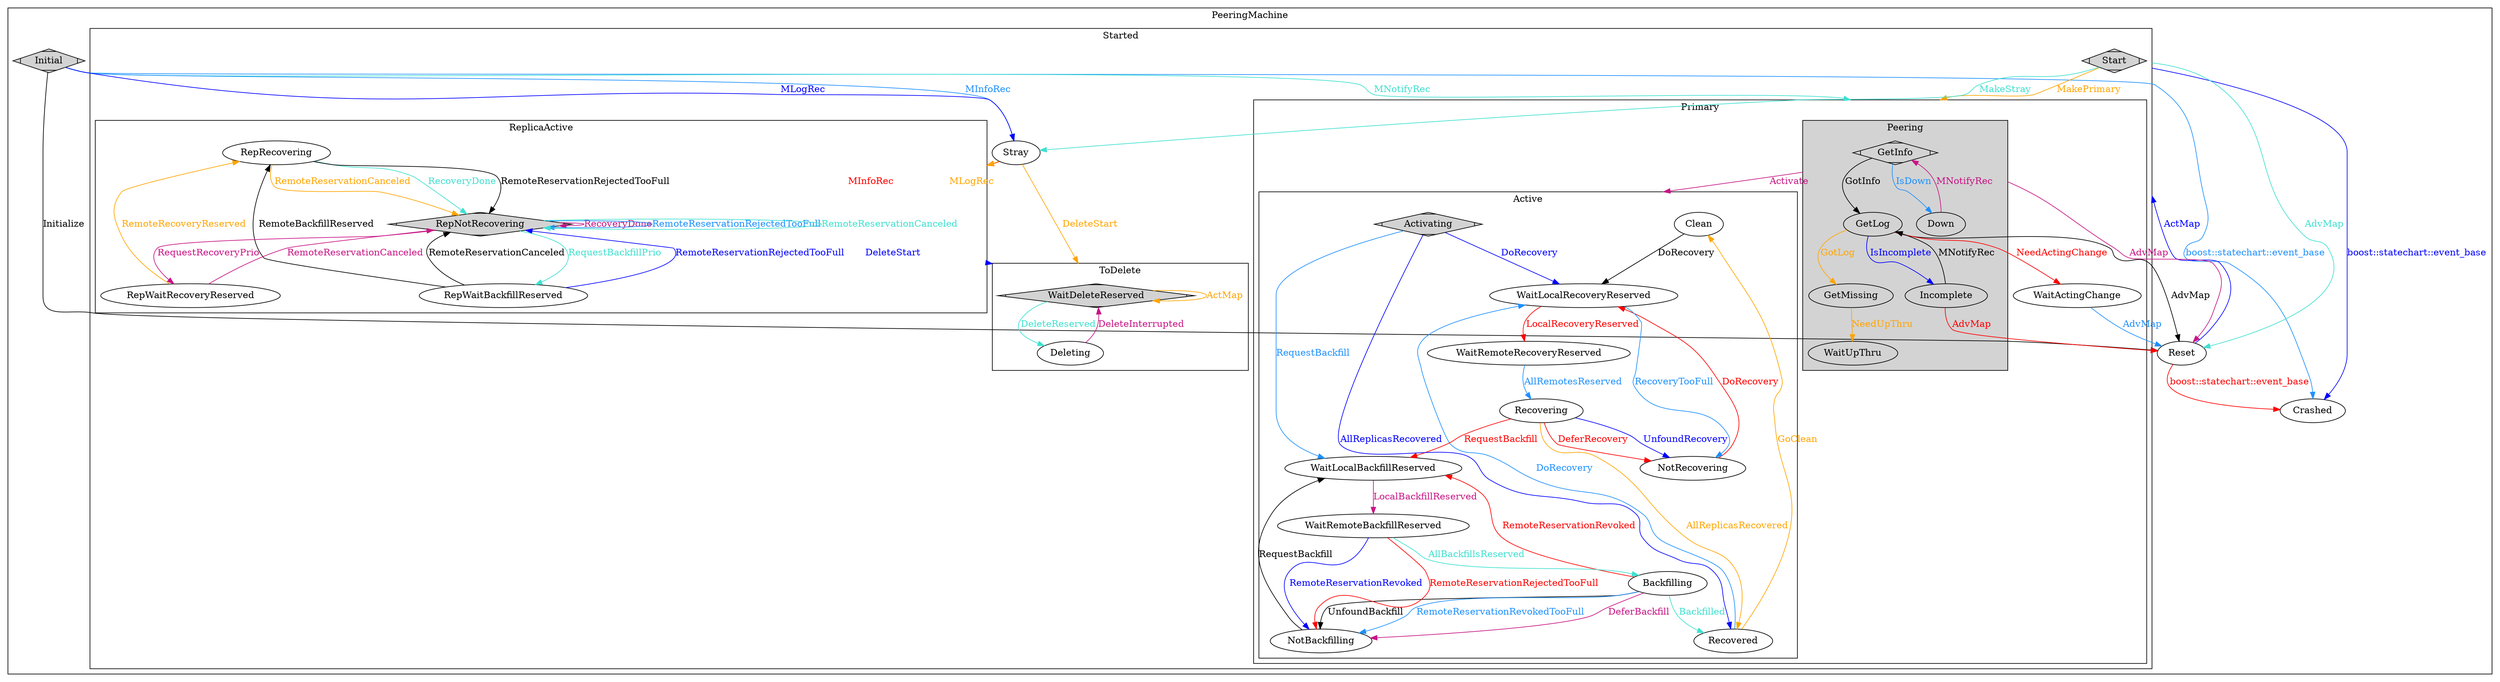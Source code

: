 digraph G {
	size="1080,1080"
	compound=true;
	subgraph cluster0 {
		label = "PeeringMachine";
		color = "black";
		Crashed;
		Initial[shape=Mdiamond style=filled fillcolor=lightgrey];
		Reset;
		subgraph cluster1 {
			label = "Started";
			color = "black";
			Start[shape=Mdiamond style=filled fillcolor=lightgrey];
			subgraph cluster2 {
				label = "Primary";
				color = "black";
				WaitActingChange;
				subgraph cluster3 {
					label = "Peering";
					color = "black";
					style = "filled";
					fillcolor = "lightgrey";
					GetInfo[shape=Mdiamond style=filled fillcolor=lightgrey];
					GetLog;
					GetMissing;
					WaitUpThru;
					Down;
					Incomplete;
				}
				subgraph cluster4 {
					label = "Active";
					color = "black";
					Clean;
					Recovered;
					Backfilling;
					WaitRemoteBackfillReserved;
					WaitLocalBackfillReserved;
					NotBackfilling;
					NotRecovering;
					Recovering;
					WaitRemoteRecoveryReserved;
					WaitLocalRecoveryReserved;
					Activating[shape=Mdiamond style=filled fillcolor=lightgrey];
				}
			}
			subgraph cluster5 {
				label = "ReplicaActive";
				color = "black";
				RepRecovering;
				RepWaitBackfillReserved;
				RepWaitRecoveryReserved;
				RepNotRecovering[shape=Mdiamond style=filled fillcolor=lightgrey];
			}
			Stray;
			subgraph cluster6 {
				label = "ToDelete";
				color = "black";
				WaitDeleteReserved[shape=Mdiamond style=filled fillcolor=lightgrey];
				Deleting;
			}
		}
	}
Initial -> Reset [label="Initialize",color="#000000",fontcolor="#000000",];
Initial -> Crashed [label="boost::statechart::event_base",color="#1e90ff",fontcolor="#1e90ff",];
Reset -> Crashed [label="boost::statechart::event_base",color="#ff0000",fontcolor="#ff0000",];
Start -> Crashed [label="boost::statechart::event_base",color="#0000ff",fontcolor="#0000ff",ltail=cluster1,];
Start -> GetInfo [label="MakePrimary",color="#ffa500",fontcolor="#ffa500",lhead=cluster2,];
Start -> Stray [label="MakeStray",color="#40e0d0",fontcolor="#40e0d0",];
GetInfo -> Activating [label="Activate",color="#c71585",fontcolor="#c71585",ltail=cluster3,lhead=cluster4,];
Clean -> WaitLocalRecoveryReserved [label="DoRecovery",color="#000000",fontcolor="#000000",];
Recovered -> WaitLocalRecoveryReserved [label="DoRecovery",color="#1e90ff",fontcolor="#1e90ff",];
NotRecovering -> WaitLocalRecoveryReserved [label="DoRecovery",color="#ff0000",fontcolor="#ff0000",];
Activating -> WaitLocalRecoveryReserved [label="DoRecovery",color="#0000ff",fontcolor="#0000ff",];
Recovered -> Clean [label="GoClean",color="#ffa500",fontcolor="#ffa500",];
WaitRemoteBackfillReserved -> Backfilling [label="AllBackfillsReserved",color="#40e0d0",fontcolor="#40e0d0",];
WaitLocalBackfillReserved -> WaitRemoteBackfillReserved [label="LocalBackfillReserved",color="#c71585",fontcolor="#c71585",];
NotBackfilling -> WaitLocalBackfillReserved [label="RequestBackfill",color="#000000",fontcolor="#000000",];
Activating -> WaitLocalBackfillReserved [label="RequestBackfill",color="#1e90ff",fontcolor="#1e90ff",];
Recovering -> WaitLocalBackfillReserved [label="RequestBackfill",color="#ff0000",fontcolor="#ff0000",];
RepNotRecovering -> WaitDeleteReserved [label="DeleteStart",color="#0000ff",fontcolor="#0000ff",ltail=cluster5,lhead=cluster6,];
Stray -> WaitDeleteReserved [label="DeleteStart",color="#ffa500",fontcolor="#ffa500",lhead=cluster6,];
RepRecovering -> RepNotRecovering [label="RecoveryDone",color="#40e0d0",fontcolor="#40e0d0",];
RepNotRecovering -> RepNotRecovering [label="RecoveryDone",color="#c71585",fontcolor="#c71585",];
RepRecovering -> RepNotRecovering [label="RemoteReservationRejectedTooFull",color="#000000",fontcolor="#000000",];
RepNotRecovering -> RepNotRecovering [label="RemoteReservationRejectedTooFull",color="#1e90ff",fontcolor="#1e90ff",];
WaitRemoteBackfillReserved -> NotBackfilling [label="RemoteReservationRejectedTooFull",color="#ff0000",fontcolor="#ff0000",];
RepWaitBackfillReserved -> RepNotRecovering [label="RemoteReservationRejectedTooFull",color="#0000ff",fontcolor="#0000ff",];
RepRecovering -> RepNotRecovering [label="RemoteReservationCanceled",color="#ffa500",fontcolor="#ffa500",];
RepNotRecovering -> RepNotRecovering [label="RemoteReservationCanceled",color="#40e0d0",fontcolor="#40e0d0",];
RepWaitRecoveryReserved -> RepNotRecovering [label="RemoteReservationCanceled",color="#c71585",fontcolor="#c71585",];
RepWaitBackfillReserved -> RepNotRecovering [label="RemoteReservationCanceled",color="#000000",fontcolor="#000000",];
WaitRemoteRecoveryReserved -> Recovering [label="AllRemotesReserved",color="#1e90ff",fontcolor="#1e90ff",];
WaitLocalRecoveryReserved -> WaitRemoteRecoveryReserved [label="LocalRecoveryReserved",color="#ff0000",fontcolor="#ff0000",];
Activating -> Recovered [label="AllReplicasRecovered",color="#0000ff",fontcolor="#0000ff",];
Recovering -> Recovered [label="AllReplicasRecovered",color="#ffa500",fontcolor="#ffa500",];
WaitDeleteReserved -> Deleting [label="DeleteReserved",color="#40e0d0",fontcolor="#40e0d0",];
Deleting -> WaitDeleteReserved [label="DeleteInterrupted",color="#c71585",fontcolor="#c71585",];
GetInfo -> GetLog [label="GotInfo",color="#000000",fontcolor="#000000",];
GetInfo -> Down [label="IsDown",color="#1e90ff",fontcolor="#1e90ff",];
GetLog -> WaitActingChange [label="NeedActingChange",color="#ff0000",fontcolor="#ff0000",];
GetLog -> Incomplete [label="IsIncomplete",color="#0000ff",fontcolor="#0000ff",];
GetMissing -> WaitUpThru [label="NeedUpThru",color="#ffa500",fontcolor="#ffa500",];
Initial -> GetInfo [label="MNotifyRec",color="#40e0d0",fontcolor="#40e0d0",lhead=cluster2,];
Down -> GetInfo [label="MNotifyRec",color="#c71585",fontcolor="#c71585",];
Incomplete -> GetLog [label="MNotifyRec",color="#000000",fontcolor="#000000",];
Initial -> Stray [label="MInfoRec",color="#1e90ff",fontcolor="#1e90ff",];
Stray -> RepNotRecovering [label="MInfoRec",color="#ff0000",fontcolor="#ff0000",lhead=cluster5,];
Initial -> Stray [label="MLogRec",color="#0000ff",fontcolor="#0000ff",];
Stray -> RepNotRecovering [label="MLogRec",color="#ffa500",fontcolor="#ffa500",lhead=cluster5,];
Start -> Reset [label="AdvMap",color="#40e0d0",fontcolor="#40e0d0",ltail=cluster1,];
GetInfo -> Reset [label="AdvMap",color="#c71585",fontcolor="#c71585",ltail=cluster3,];
GetLog -> Reset [label="AdvMap",color="#000000",fontcolor="#000000",];
WaitActingChange -> Reset [label="AdvMap",color="#1e90ff",fontcolor="#1e90ff",];
Incomplete -> Reset [label="AdvMap",color="#ff0000",fontcolor="#ff0000",];
Reset -> Start [label="ActMap",color="#0000ff",fontcolor="#0000ff",lhead=cluster1,];
WaitDeleteReserved -> WaitDeleteReserved [label="ActMap",color="#ffa500",fontcolor="#ffa500",ltail=cluster6,lhead=cluster6,];
Backfilling -> Recovered [label="Backfilled",color="#40e0d0",fontcolor="#40e0d0",];
Backfilling -> NotBackfilling [label="DeferBackfill",color="#c71585",fontcolor="#c71585",];
Backfilling -> NotBackfilling [label="UnfoundBackfill",color="#000000",fontcolor="#000000",];
Backfilling -> NotBackfilling [label="RemoteReservationRevokedTooFull",color="#1e90ff",fontcolor="#1e90ff",];
Backfilling -> WaitLocalBackfillReserved [label="RemoteReservationRevoked",color="#ff0000",fontcolor="#ff0000",];
WaitRemoteBackfillReserved -> NotBackfilling [label="RemoteReservationRevoked",color="#0000ff",fontcolor="#0000ff",];
RepWaitRecoveryReserved -> RepRecovering [label="RemoteRecoveryReserved",color="#ffa500",fontcolor="#ffa500",];
RepNotRecovering -> RepWaitBackfillReserved [label="RequestBackfillPrio",color="#40e0d0",fontcolor="#40e0d0",];
RepNotRecovering -> RepWaitRecoveryReserved [label="RequestRecoveryPrio",color="#c71585",fontcolor="#c71585",];
RepWaitBackfillReserved -> RepRecovering [label="RemoteBackfillReserved",color="#000000",fontcolor="#000000",];
WaitLocalRecoveryReserved -> NotRecovering [label="RecoveryTooFull",color="#1e90ff",fontcolor="#1e90ff",];
Recovering -> NotRecovering [label="DeferRecovery",color="#ff0000",fontcolor="#ff0000",];
Recovering -> NotRecovering [label="UnfoundRecovery",color="#0000ff",fontcolor="#0000ff",];
GetLog -> GetMissing [label="GotLog",color="#ffa500",fontcolor="#ffa500",];
}
